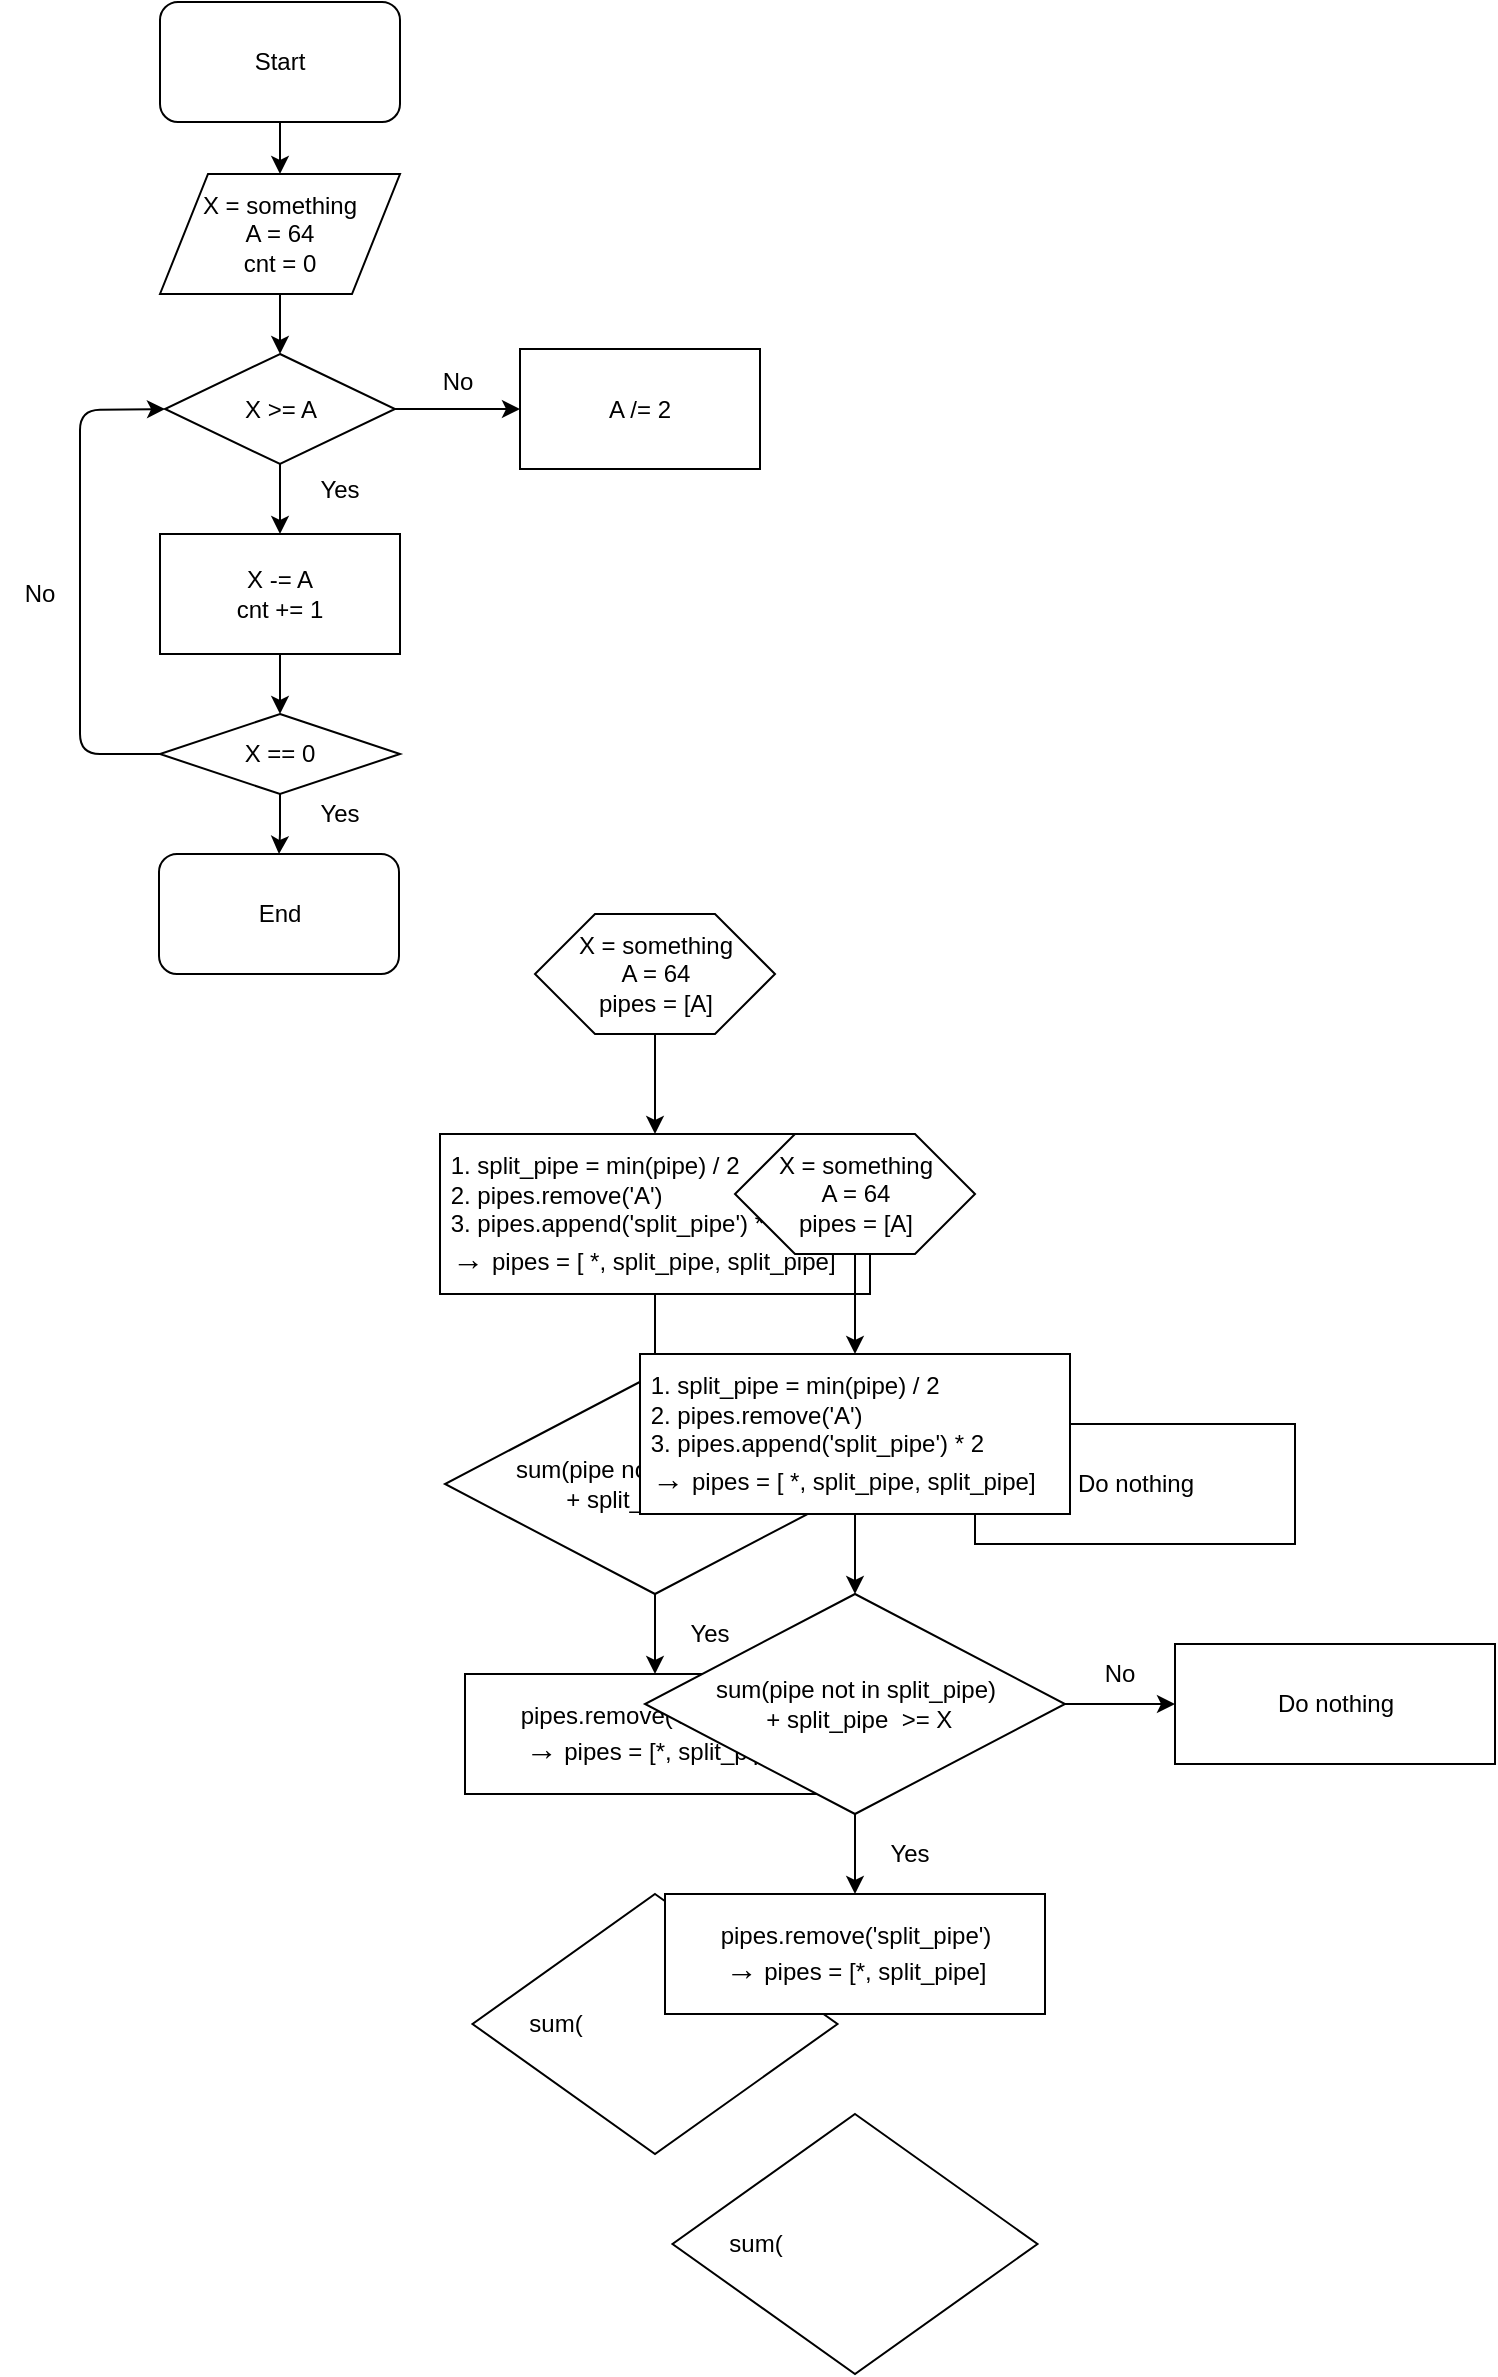 <mxfile version="12.5.1" type="device" pages="3"><diagram id="C5RBs43oDa-KdzZeNtuy" name="Page-1"><mxGraphModel dx="708" dy="520" grid="1" gridSize="10" guides="1" tooltips="1" connect="1" arrows="1" fold="1" page="1" pageScale="1" pageWidth="827" pageHeight="1169" math="0" shadow="0"><root><mxCell id="WIyWlLk6GJQsqaUBKTNV-0"/><mxCell id="WIyWlLk6GJQsqaUBKTNV-1" parent="WIyWlLk6GJQsqaUBKTNV-0"/><mxCell id="C4UZJ8_vL5Lz1lV2O8X6-26" value="" style="edgeStyle=orthogonalEdgeStyle;rounded=0;orthogonalLoop=1;jettySize=auto;html=1;" parent="WIyWlLk6GJQsqaUBKTNV-1" source="C4UZJ8_vL5Lz1lV2O8X6-1" target="C4UZJ8_vL5Lz1lV2O8X6-25" edge="1"><mxGeometry relative="1" as="geometry"/></mxCell><mxCell id="C4UZJ8_vL5Lz1lV2O8X6-28" value="" style="edgeStyle=orthogonalEdgeStyle;rounded=0;orthogonalLoop=1;jettySize=auto;html=1;" parent="WIyWlLk6GJQsqaUBKTNV-1" source="C4UZJ8_vL5Lz1lV2O8X6-1" target="C4UZJ8_vL5Lz1lV2O8X6-27" edge="1"><mxGeometry relative="1" as="geometry"/></mxCell><mxCell id="C4UZJ8_vL5Lz1lV2O8X6-1" value="X &amp;gt;= A" style="rhombus;whiteSpace=wrap;html=1;" parent="WIyWlLk6GJQsqaUBKTNV-1" vertex="1"><mxGeometry x="162.5" y="230" width="115" height="55" as="geometry"/></mxCell><mxCell id="C4UZJ8_vL5Lz1lV2O8X6-21" value="" style="edgeStyle=orthogonalEdgeStyle;rounded=0;orthogonalLoop=1;jettySize=auto;html=1;" parent="WIyWlLk6GJQsqaUBKTNV-1" source="C4UZJ8_vL5Lz1lV2O8X6-20" target="C4UZJ8_vL5Lz1lV2O8X6-1" edge="1"><mxGeometry relative="1" as="geometry"/></mxCell><mxCell id="C4UZJ8_vL5Lz1lV2O8X6-20" value="X = something&lt;br&gt;A = 64&lt;br&gt;cnt = 0" style="shape=parallelogram;perimeter=parallelogramPerimeter;whiteSpace=wrap;html=1;align=center;" parent="WIyWlLk6GJQsqaUBKTNV-1" vertex="1"><mxGeometry x="160" y="140" width="120" height="60" as="geometry"/></mxCell><mxCell id="C4UZJ8_vL5Lz1lV2O8X6-25" value="A /= 2" style="rounded=0;whiteSpace=wrap;html=1;align=center;" parent="WIyWlLk6GJQsqaUBKTNV-1" vertex="1"><mxGeometry x="340" y="227.5" width="120" height="60" as="geometry"/></mxCell><mxCell id="C4UZJ8_vL5Lz1lV2O8X6-31" value="" style="edgeStyle=orthogonalEdgeStyle;rounded=0;orthogonalLoop=1;jettySize=auto;html=1;" parent="WIyWlLk6GJQsqaUBKTNV-1" source="C4UZJ8_vL5Lz1lV2O8X6-27" target="C4UZJ8_vL5Lz1lV2O8X6-30" edge="1"><mxGeometry relative="1" as="geometry"/></mxCell><mxCell id="C4UZJ8_vL5Lz1lV2O8X6-27" value="X -= A&lt;br&gt;cnt += 1" style="rounded=0;whiteSpace=wrap;html=1;align=center;" parent="WIyWlLk6GJQsqaUBKTNV-1" vertex="1"><mxGeometry x="160" y="320" width="120" height="60" as="geometry"/></mxCell><mxCell id="C4UZJ8_vL5Lz1lV2O8X6-40" value="" style="edgeStyle=orthogonalEdgeStyle;rounded=0;orthogonalLoop=1;jettySize=auto;html=1;" parent="WIyWlLk6GJQsqaUBKTNV-1" source="C4UZJ8_vL5Lz1lV2O8X6-30" target="C4UZJ8_vL5Lz1lV2O8X6-32" edge="1"><mxGeometry relative="1" as="geometry"/></mxCell><mxCell id="C4UZJ8_vL5Lz1lV2O8X6-30" value="X == 0" style="rhombus;whiteSpace=wrap;html=1;align=center;" parent="WIyWlLk6GJQsqaUBKTNV-1" vertex="1"><mxGeometry x="160" y="410" width="120" height="40" as="geometry"/></mxCell><mxCell id="C4UZJ8_vL5Lz1lV2O8X6-32" value="End" style="rounded=1;whiteSpace=wrap;html=1;align=center;" parent="WIyWlLk6GJQsqaUBKTNV-1" vertex="1"><mxGeometry x="159.5" y="480" width="120" height="60" as="geometry"/></mxCell><mxCell id="C4UZJ8_vL5Lz1lV2O8X6-35" value="" style="edgeStyle=orthogonalEdgeStyle;rounded=0;orthogonalLoop=1;jettySize=auto;html=1;" parent="WIyWlLk6GJQsqaUBKTNV-1" source="C4UZJ8_vL5Lz1lV2O8X6-34" target="C4UZJ8_vL5Lz1lV2O8X6-20" edge="1"><mxGeometry relative="1" as="geometry"/></mxCell><mxCell id="C4UZJ8_vL5Lz1lV2O8X6-34" value="Start" style="rounded=1;whiteSpace=wrap;html=1;align=center;" parent="WIyWlLk6GJQsqaUBKTNV-1" vertex="1"><mxGeometry x="160" y="54" width="120" height="60" as="geometry"/></mxCell><mxCell id="C4UZJ8_vL5Lz1lV2O8X6-38" value="" style="endArrow=classic;html=1;exitX=0;exitY=0.5;exitDx=0;exitDy=0;entryX=0;entryY=0.5;entryDx=0;entryDy=0;" parent="WIyWlLk6GJQsqaUBKTNV-1" source="C4UZJ8_vL5Lz1lV2O8X6-30" target="C4UZJ8_vL5Lz1lV2O8X6-1" edge="1"><mxGeometry width="50" height="50" relative="1" as="geometry"><mxPoint x="70" y="390" as="sourcePoint"/><mxPoint x="160" y="260" as="targetPoint"/><Array as="points"><mxPoint x="120" y="430"/><mxPoint x="120" y="258"/></Array></mxGeometry></mxCell><UserObject label="No" placeholders="1" name="Variable" id="C4UZJ8_vL5Lz1lV2O8X6-41"><mxCell style="text;html=1;strokeColor=none;fillColor=none;align=center;verticalAlign=middle;whiteSpace=wrap;overflow=hidden;" parent="WIyWlLk6GJQsqaUBKTNV-1" vertex="1"><mxGeometry x="289" y="234" width="40" height="20" as="geometry"/></mxCell></UserObject><UserObject label="Yes" placeholders="1" name="Variable" id="C4UZJ8_vL5Lz1lV2O8X6-42"><mxCell style="text;html=1;strokeColor=none;fillColor=none;align=center;verticalAlign=middle;whiteSpace=wrap;overflow=hidden;" parent="WIyWlLk6GJQsqaUBKTNV-1" vertex="1"><mxGeometry x="230" y="287.5" width="40" height="20" as="geometry"/></mxCell></UserObject><UserObject label="Yes" placeholders="1" name="Variable" id="C4UZJ8_vL5Lz1lV2O8X6-43"><mxCell style="text;html=1;strokeColor=none;fillColor=none;align=center;verticalAlign=middle;whiteSpace=wrap;overflow=hidden;" parent="WIyWlLk6GJQsqaUBKTNV-1" vertex="1"><mxGeometry x="230" y="450" width="40" height="20" as="geometry"/></mxCell></UserObject><UserObject label="No" placeholders="1" name="Variable" id="C4UZJ8_vL5Lz1lV2O8X6-44"><mxCell style="text;html=1;strokeColor=none;fillColor=none;align=center;verticalAlign=middle;whiteSpace=wrap;overflow=hidden;" parent="WIyWlLk6GJQsqaUBKTNV-1" vertex="1"><mxGeometry x="80" y="340" width="40" height="20" as="geometry"/></mxCell></UserObject><mxCell id="C4UZJ8_vL5Lz1lV2O8X6-46" value="" style="edgeStyle=orthogonalEdgeStyle;rounded=0;orthogonalLoop=1;jettySize=auto;html=1;" parent="WIyWlLk6GJQsqaUBKTNV-1" source="C4UZJ8_vL5Lz1lV2O8X6-47" target="C4UZJ8_vL5Lz1lV2O8X6-52" edge="1"><mxGeometry relative="1" as="geometry"/></mxCell><mxCell id="C4UZJ8_vL5Lz1lV2O8X6-47" value="X = something&lt;br&gt;A = 64&lt;br&gt;pipes = [A]" style="shape=hexagon;perimeter=hexagonPerimeter2;whiteSpace=wrap;html=1;" parent="WIyWlLk6GJQsqaUBKTNV-1" vertex="1"><mxGeometry x="347.5" y="510" width="120" height="60" as="geometry"/></mxCell><mxCell id="C4UZJ8_vL5Lz1lV2O8X6-48" value="" style="edgeStyle=orthogonalEdgeStyle;rounded=0;orthogonalLoop=1;jettySize=auto;html=1;fontStyle=1" parent="WIyWlLk6GJQsqaUBKTNV-1" source="C4UZJ8_vL5Lz1lV2O8X6-50" target="C4UZJ8_vL5Lz1lV2O8X6-53" edge="1"><mxGeometry relative="1" as="geometry"/></mxCell><mxCell id="C4UZJ8_vL5Lz1lV2O8X6-49" value="" style="edgeStyle=orthogonalEdgeStyle;rounded=0;orthogonalLoop=1;jettySize=auto;html=1;" parent="WIyWlLk6GJQsqaUBKTNV-1" source="C4UZJ8_vL5Lz1lV2O8X6-50" target="C4UZJ8_vL5Lz1lV2O8X6-55" edge="1"><mxGeometry relative="1" as="geometry"/></mxCell><mxCell id="C4UZJ8_vL5Lz1lV2O8X6-50" value="sum(pipe not in split_pipe)&lt;br&gt;&amp;nbsp;+ split_pipe&amp;nbsp; &amp;gt;= X" style="rhombus;whiteSpace=wrap;html=1;" parent="WIyWlLk6GJQsqaUBKTNV-1" vertex="1"><mxGeometry x="302.5" y="740" width="210" height="110" as="geometry"/></mxCell><mxCell id="C4UZJ8_vL5Lz1lV2O8X6-51" value="" style="edgeStyle=orthogonalEdgeStyle;rounded=0;orthogonalLoop=1;jettySize=auto;html=1;" parent="WIyWlLk6GJQsqaUBKTNV-1" source="C4UZJ8_vL5Lz1lV2O8X6-52" target="C4UZJ8_vL5Lz1lV2O8X6-50" edge="1"><mxGeometry relative="1" as="geometry"/></mxCell><mxCell id="C4UZJ8_vL5Lz1lV2O8X6-52" value="&amp;nbsp;1. split_pipe = min(pipe) / 2&lt;br&gt;&amp;nbsp;2. pipes.remove('A')&lt;br&gt;&amp;nbsp;3. pipes.append('split_pipe') * 2&lt;br&gt;&lt;span style=&quot;font-family: &amp;#34;malgun gothic&amp;#34; ; font-size: 16px ; background-color: rgb(255 , 255 , 255)&quot;&gt;&amp;nbsp;→&amp;nbsp;&lt;/span&gt;pipes = [ *, split_pipe, split_pipe]" style="rounded=0;whiteSpace=wrap;html=1;align=left;" parent="WIyWlLk6GJQsqaUBKTNV-1" vertex="1"><mxGeometry x="300" y="620" width="215" height="80" as="geometry"/></mxCell><mxCell id="C4UZJ8_vL5Lz1lV2O8X6-53" value="Do nothing" style="rounded=0;whiteSpace=wrap;html=1;" parent="WIyWlLk6GJQsqaUBKTNV-1" vertex="1"><mxGeometry x="567.5" y="765" width="160" height="60" as="geometry"/></mxCell><mxCell id="C4UZJ8_vL5Lz1lV2O8X6-54" value="No" style="text;html=1;strokeColor=none;fillColor=none;align=center;verticalAlign=middle;whiteSpace=wrap;rounded=0;" parent="WIyWlLk6GJQsqaUBKTNV-1" vertex="1"><mxGeometry x="519.5" y="770" width="40" height="20" as="geometry"/></mxCell><mxCell id="C4UZJ8_vL5Lz1lV2O8X6-55" value="pipes.remove('split_pipe')&lt;br&gt;&lt;span style=&quot;font-family: &amp;#34;malgun gothic&amp;#34; ; font-size: 16px ; background-color: rgb(255 , 255 , 255)&quot;&gt;→&lt;/span&gt;&amp;nbsp;pipes = [*, split_pipe]" style="rounded=0;whiteSpace=wrap;html=1;" parent="WIyWlLk6GJQsqaUBKTNV-1" vertex="1"><mxGeometry x="312.5" y="890" width="190" height="60" as="geometry"/></mxCell><mxCell id="C4UZJ8_vL5Lz1lV2O8X6-56" value="Yes" style="text;html=1;strokeColor=none;fillColor=none;align=center;verticalAlign=middle;whiteSpace=wrap;rounded=0;" parent="WIyWlLk6GJQsqaUBKTNV-1" vertex="1"><mxGeometry x="414.5" y="860" width="40" height="20" as="geometry"/></mxCell><mxCell id="C4UZJ8_vL5Lz1lV2O8X6-57" value="&amp;nbsp; &amp;nbsp; &amp;nbsp; &amp;nbsp; sum(" style="rhombus;whiteSpace=wrap;html=1;align=left;" parent="WIyWlLk6GJQsqaUBKTNV-1" vertex="1"><mxGeometry x="316.25" y="1000" width="182.5" height="130" as="geometry"/></mxCell><mxCell id="C4UZJ8_vL5Lz1lV2O8X6-58" value="" style="edgeStyle=orthogonalEdgeStyle;rounded=0;orthogonalLoop=1;jettySize=auto;html=1;" parent="WIyWlLk6GJQsqaUBKTNV-1" source="C4UZJ8_vL5Lz1lV2O8X6-59" target="C4UZJ8_vL5Lz1lV2O8X6-64" edge="1"><mxGeometry relative="1" as="geometry"/></mxCell><mxCell id="C4UZJ8_vL5Lz1lV2O8X6-59" value="X = something&lt;br&gt;A = 64&lt;br&gt;pipes = [A]" style="shape=hexagon;perimeter=hexagonPerimeter2;whiteSpace=wrap;html=1;" parent="WIyWlLk6GJQsqaUBKTNV-1" vertex="1"><mxGeometry x="447.5" y="620" width="120" height="60" as="geometry"/></mxCell><mxCell id="C4UZJ8_vL5Lz1lV2O8X6-60" value="" style="edgeStyle=orthogonalEdgeStyle;rounded=0;orthogonalLoop=1;jettySize=auto;html=1;fontStyle=1" parent="WIyWlLk6GJQsqaUBKTNV-1" source="C4UZJ8_vL5Lz1lV2O8X6-62" target="C4UZJ8_vL5Lz1lV2O8X6-65" edge="1"><mxGeometry relative="1" as="geometry"/></mxCell><mxCell id="C4UZJ8_vL5Lz1lV2O8X6-61" value="" style="edgeStyle=orthogonalEdgeStyle;rounded=0;orthogonalLoop=1;jettySize=auto;html=1;" parent="WIyWlLk6GJQsqaUBKTNV-1" source="C4UZJ8_vL5Lz1lV2O8X6-62" target="C4UZJ8_vL5Lz1lV2O8X6-67" edge="1"><mxGeometry relative="1" as="geometry"/></mxCell><mxCell id="C4UZJ8_vL5Lz1lV2O8X6-62" value="sum(pipe not in split_pipe)&lt;br&gt;&amp;nbsp;+ split_pipe&amp;nbsp; &amp;gt;= X" style="rhombus;whiteSpace=wrap;html=1;" parent="WIyWlLk6GJQsqaUBKTNV-1" vertex="1"><mxGeometry x="402.5" y="850" width="210" height="110" as="geometry"/></mxCell><mxCell id="C4UZJ8_vL5Lz1lV2O8X6-63" value="" style="edgeStyle=orthogonalEdgeStyle;rounded=0;orthogonalLoop=1;jettySize=auto;html=1;" parent="WIyWlLk6GJQsqaUBKTNV-1" source="C4UZJ8_vL5Lz1lV2O8X6-64" target="C4UZJ8_vL5Lz1lV2O8X6-62" edge="1"><mxGeometry relative="1" as="geometry"/></mxCell><mxCell id="C4UZJ8_vL5Lz1lV2O8X6-64" value="&amp;nbsp;1. split_pipe = min(pipe) / 2&lt;br&gt;&amp;nbsp;2. pipes.remove('A')&lt;br&gt;&amp;nbsp;3. pipes.append('split_pipe') * 2&lt;br&gt;&lt;span style=&quot;font-family: &amp;#34;malgun gothic&amp;#34; ; font-size: 16px ; background-color: rgb(255 , 255 , 255)&quot;&gt;&amp;nbsp;→&amp;nbsp;&lt;/span&gt;pipes = [ *, split_pipe, split_pipe]" style="rounded=0;whiteSpace=wrap;html=1;align=left;" parent="WIyWlLk6GJQsqaUBKTNV-1" vertex="1"><mxGeometry x="400" y="730" width="215" height="80" as="geometry"/></mxCell><mxCell id="C4UZJ8_vL5Lz1lV2O8X6-65" value="Do nothing" style="rounded=0;whiteSpace=wrap;html=1;" parent="WIyWlLk6GJQsqaUBKTNV-1" vertex="1"><mxGeometry x="667.5" y="875" width="160" height="60" as="geometry"/></mxCell><mxCell id="C4UZJ8_vL5Lz1lV2O8X6-66" value="No" style="text;html=1;strokeColor=none;fillColor=none;align=center;verticalAlign=middle;whiteSpace=wrap;rounded=0;" parent="WIyWlLk6GJQsqaUBKTNV-1" vertex="1"><mxGeometry x="619.5" y="880" width="40" height="20" as="geometry"/></mxCell><mxCell id="C4UZJ8_vL5Lz1lV2O8X6-67" value="pipes.remove('split_pipe')&lt;br&gt;&lt;span style=&quot;font-family: &amp;#34;malgun gothic&amp;#34; ; font-size: 16px ; background-color: rgb(255 , 255 , 255)&quot;&gt;→&lt;/span&gt;&amp;nbsp;pipes = [*, split_pipe]" style="rounded=0;whiteSpace=wrap;html=1;" parent="WIyWlLk6GJQsqaUBKTNV-1" vertex="1"><mxGeometry x="412.5" y="1000" width="190" height="60" as="geometry"/></mxCell><mxCell id="C4UZJ8_vL5Lz1lV2O8X6-68" value="Yes" style="text;html=1;strokeColor=none;fillColor=none;align=center;verticalAlign=middle;whiteSpace=wrap;rounded=0;" parent="WIyWlLk6GJQsqaUBKTNV-1" vertex="1"><mxGeometry x="514.5" y="970" width="40" height="20" as="geometry"/></mxCell><mxCell id="C4UZJ8_vL5Lz1lV2O8X6-69" value="&amp;nbsp; &amp;nbsp; &amp;nbsp; &amp;nbsp; sum(" style="rhombus;whiteSpace=wrap;html=1;align=left;" parent="WIyWlLk6GJQsqaUBKTNV-1" vertex="1"><mxGeometry x="416.25" y="1110" width="182.5" height="130" as="geometry"/></mxCell></root></mxGraphModel></diagram><diagram id="Fb5DYFmFct9RbKdPpD-F" name="Page-2"><mxGraphModel dx="491" dy="612" grid="1" gridSize="10" guides="1" tooltips="1" connect="1" arrows="1" fold="1" page="1" pageScale="1" pageWidth="827" pageHeight="1169" math="0" shadow="0"><root><mxCell id="T9YzOHtTXkRFQclpdrRI-0"/><mxCell id="T9YzOHtTXkRFQclpdrRI-1" parent="T9YzOHtTXkRFQclpdrRI-0"/><mxCell id="T9YzOHtTXkRFQclpdrRI-2" value="" style="edgeStyle=orthogonalEdgeStyle;rounded=0;orthogonalLoop=1;jettySize=auto;html=1;" edge="1" parent="T9YzOHtTXkRFQclpdrRI-1" source="T9YzOHtTXkRFQclpdrRI-3" target="T9YzOHtTXkRFQclpdrRI-8"><mxGeometry relative="1" as="geometry"/></mxCell><mxCell id="T9YzOHtTXkRFQclpdrRI-3" value="X = something&lt;br&gt;A = 64&lt;br&gt;pipes = [A]" style="shape=hexagon;perimeter=hexagonPerimeter2;whiteSpace=wrap;html=1;" vertex="1" parent="T9YzOHtTXkRFQclpdrRI-1"><mxGeometry x="397.5" y="200" width="120" height="60" as="geometry"/></mxCell><mxCell id="T9YzOHtTXkRFQclpdrRI-4" value="" style="edgeStyle=orthogonalEdgeStyle;rounded=0;orthogonalLoop=1;jettySize=auto;html=1;fontStyle=1" edge="1" parent="T9YzOHtTXkRFQclpdrRI-1" source="T9YzOHtTXkRFQclpdrRI-6" target="T9YzOHtTXkRFQclpdrRI-9"><mxGeometry relative="1" as="geometry"/></mxCell><mxCell id="T9YzOHtTXkRFQclpdrRI-5" value="" style="edgeStyle=orthogonalEdgeStyle;rounded=0;orthogonalLoop=1;jettySize=auto;html=1;" edge="1" parent="T9YzOHtTXkRFQclpdrRI-1" source="T9YzOHtTXkRFQclpdrRI-6" target="T9YzOHtTXkRFQclpdrRI-11"><mxGeometry relative="1" as="geometry"/></mxCell><mxCell id="T9YzOHtTXkRFQclpdrRI-6" value="sum(pipe not in split_pipe)&lt;br&gt;&amp;nbsp;+ split_pipe&amp;nbsp; &amp;gt;= X" style="rhombus;whiteSpace=wrap;html=1;" vertex="1" parent="T9YzOHtTXkRFQclpdrRI-1"><mxGeometry x="352.5" y="430" width="210" height="110" as="geometry"/></mxCell><mxCell id="T9YzOHtTXkRFQclpdrRI-7" value="" style="edgeStyle=orthogonalEdgeStyle;rounded=0;orthogonalLoop=1;jettySize=auto;html=1;" edge="1" parent="T9YzOHtTXkRFQclpdrRI-1" source="T9YzOHtTXkRFQclpdrRI-8" target="T9YzOHtTXkRFQclpdrRI-6"><mxGeometry relative="1" as="geometry"/></mxCell><mxCell id="T9YzOHtTXkRFQclpdrRI-8" value="&amp;nbsp;1. split_pipe = min(pipe) / 2&lt;br&gt;&amp;nbsp;2. pipes.remove('A')&lt;br&gt;&amp;nbsp;3. pipes.append('split_pipe') * 2&lt;br&gt;&lt;span style=&quot;font-family: &amp;#34;malgun gothic&amp;#34; ; font-size: 16px ; background-color: rgb(255 , 255 , 255)&quot;&gt;&amp;nbsp;→&amp;nbsp;&lt;/span&gt;pipes = [ *, split_pipe, split_pipe]" style="rounded=0;whiteSpace=wrap;html=1;align=left;" vertex="1" parent="T9YzOHtTXkRFQclpdrRI-1"><mxGeometry x="350" y="310" width="215" height="80" as="geometry"/></mxCell><mxCell id="T9YzOHtTXkRFQclpdrRI-9" value="Do nothing" style="rounded=0;whiteSpace=wrap;html=1;" vertex="1" parent="T9YzOHtTXkRFQclpdrRI-1"><mxGeometry x="617.5" y="455" width="160" height="60" as="geometry"/></mxCell><mxCell id="T9YzOHtTXkRFQclpdrRI-10" value="No" style="text;html=1;strokeColor=none;fillColor=none;align=center;verticalAlign=middle;whiteSpace=wrap;rounded=0;" vertex="1" parent="T9YzOHtTXkRFQclpdrRI-1"><mxGeometry x="569.5" y="460" width="40" height="20" as="geometry"/></mxCell><mxCell id="T9YzOHtTXkRFQclpdrRI-11" value="pipes.remove('split_pipe')&lt;br&gt;&lt;span style=&quot;font-family: &amp;#34;malgun gothic&amp;#34; ; font-size: 16px ; background-color: rgb(255 , 255 , 255)&quot;&gt;→&lt;/span&gt;&amp;nbsp;pipes = [*, split_pipe]" style="rounded=0;whiteSpace=wrap;html=1;" vertex="1" parent="T9YzOHtTXkRFQclpdrRI-1"><mxGeometry x="362.5" y="580" width="190" height="60" as="geometry"/></mxCell><mxCell id="T9YzOHtTXkRFQclpdrRI-12" value="Yes" style="text;html=1;strokeColor=none;fillColor=none;align=center;verticalAlign=middle;whiteSpace=wrap;rounded=0;" vertex="1" parent="T9YzOHtTXkRFQclpdrRI-1"><mxGeometry x="464.5" y="550" width="40" height="20" as="geometry"/></mxCell><mxCell id="T9YzOHtTXkRFQclpdrRI-13" value="&amp;nbsp; &amp;nbsp; &amp;nbsp; &amp;nbsp; sum(" style="rhombus;whiteSpace=wrap;html=1;align=left;" vertex="1" parent="T9YzOHtTXkRFQclpdrRI-1"><mxGeometry x="362.5" y="670" width="182.5" height="130" as="geometry"/></mxCell></root></mxGraphModel></diagram><diagram id="XAphFLbG1ZRt_c33Qszn" name="Page-3"><mxGraphModel dx="1238" dy="625" grid="1" gridSize="10" guides="1" tooltips="1" connect="1" arrows="1" fold="1" page="1" pageScale="1" pageWidth="827" pageHeight="1169" math="0" shadow="0"><root><mxCell id="_W5cRb3JZwhDVdkNV0RC-0"/><mxCell id="_W5cRb3JZwhDVdkNV0RC-1" parent="_W5cRb3JZwhDVdkNV0RC-0"/><mxCell id="_W5cRb3JZwhDVdkNV0RC-5" value="" style="edgeStyle=orthogonalEdgeStyle;rounded=0;orthogonalLoop=1;jettySize=auto;html=1;" parent="_W5cRb3JZwhDVdkNV0RC-1" source="_W5cRb3JZwhDVdkNV0RC-3" target="_W5cRb3JZwhDVdkNV0RC-4" edge="1"><mxGeometry relative="1" as="geometry"/></mxCell><mxCell id="_W5cRb3JZwhDVdkNV0RC-3" value="Start" style="rounded=1;whiteSpace=wrap;html=1;align=center;" parent="_W5cRb3JZwhDVdkNV0RC-1" vertex="1"><mxGeometry x="80" y="110" width="120" height="30" as="geometry"/></mxCell><mxCell id="75VhgDPRb1HjakLqq3cf-1" value="" style="edgeStyle=orthogonalEdgeStyle;rounded=0;orthogonalLoop=1;jettySize=auto;html=1;" edge="1" parent="_W5cRb3JZwhDVdkNV0RC-1" source="_W5cRb3JZwhDVdkNV0RC-4" target="75VhgDPRb1HjakLqq3cf-0"><mxGeometry relative="1" as="geometry"/></mxCell><mxCell id="_W5cRb3JZwhDVdkNV0RC-4" value="N = something" style="shape=parallelogram;perimeter=parallelogramPerimeter;whiteSpace=wrap;html=1;align=center;" parent="_W5cRb3JZwhDVdkNV0RC-1" vertex="1"><mxGeometry x="80" y="160" width="120" height="40" as="geometry"/></mxCell><mxCell id="_W5cRb3JZwhDVdkNV0RC-9" value="" style="edgeStyle=orthogonalEdgeStyle;rounded=0;orthogonalLoop=1;jettySize=auto;html=1;" parent="_W5cRb3JZwhDVdkNV0RC-1" source="_W5cRb3JZwhDVdkNV0RC-6" target="_W5cRb3JZwhDVdkNV0RC-8" edge="1"><mxGeometry relative="1" as="geometry"/></mxCell><mxCell id="_W5cRb3JZwhDVdkNV0RC-6" value="1. Cards = Deque();&lt;br&gt;2. for(int i = N; i &amp;gt;= 1; i--){&lt;br&gt;&amp;nbsp; &amp;nbsp; &amp;nbsp; &amp;nbsp; &amp;nbsp; &amp;nbsp; Cards.insertRear(i);&lt;br&gt;&amp;nbsp; &amp;nbsp; &amp;nbsp;}&lt;br&gt;&amp;nbsp; &amp;nbsp; &amp;nbsp;// [N,N-1, ... 1]" style="rounded=0;whiteSpace=wrap;html=1;align=left;" parent="_W5cRb3JZwhDVdkNV0RC-1" vertex="1"><mxGeometry x="58.75" y="330" width="162.5" height="70" as="geometry"/></mxCell><mxCell id="_W5cRb3JZwhDVdkNV0RC-26" value="" style="edgeStyle=orthogonalEdgeStyle;rounded=0;orthogonalLoop=1;jettySize=auto;html=1;" parent="_W5cRb3JZwhDVdkNV0RC-1" source="_W5cRb3JZwhDVdkNV0RC-8" target="_W5cRb3JZwhDVdkNV0RC-10" edge="1"><mxGeometry relative="1" as="geometry"/></mxCell><mxCell id="_W5cRb3JZwhDVdkNV0RC-8" value="1. Cards.deleteRear()&lt;br&gt;&lt;div&gt;&lt;span&gt;2. result = Cards.deleteRear&lt;/span&gt;&lt;span&gt;();&lt;/span&gt;&lt;/div&gt;" style="rounded=0;whiteSpace=wrap;html=1;align=left;" parent="_W5cRb3JZwhDVdkNV0RC-1" vertex="1"><mxGeometry x="54" y="430" width="172.75" height="40" as="geometry"/></mxCell><mxCell id="_W5cRb3JZwhDVdkNV0RC-27" value="" style="edgeStyle=orthogonalEdgeStyle;rounded=0;orthogonalLoop=1;jettySize=auto;html=1;" parent="_W5cRb3JZwhDVdkNV0RC-1" source="_W5cRb3JZwhDVdkNV0RC-10" target="_W5cRb3JZwhDVdkNV0RC-13" edge="1"><mxGeometry relative="1" as="geometry"/></mxCell><mxCell id="_W5cRb3JZwhDVdkNV0RC-34" value="" style="edgeStyle=orthogonalEdgeStyle;rounded=0;orthogonalLoop=1;jettySize=auto;html=1;entryX=0.5;entryY=1;entryDx=0;entryDy=0;" parent="_W5cRb3JZwhDVdkNV0RC-1" source="_W5cRb3JZwhDVdkNV0RC-10" target="_W5cRb3JZwhDVdkNV0RC-25" edge="1"><mxGeometry relative="1" as="geometry"><mxPoint x="290.25" y="530" as="targetPoint"/></mxGeometry></mxCell><mxCell id="_W5cRb3JZwhDVdkNV0RC-10" value="Cards.isEmpty()" style="rhombus;whiteSpace=wrap;html=1;align=center;" parent="_W5cRb3JZwhDVdkNV0RC-1" vertex="1"><mxGeometry x="70.25" y="500" width="140" height="60" as="geometry"/></mxCell><mxCell id="_W5cRb3JZwhDVdkNV0RC-12" value="End" style="rounded=1;whiteSpace=wrap;html=1;align=center;" parent="_W5cRb3JZwhDVdkNV0RC-1" vertex="1"><mxGeometry x="80.25" y="670" width="120" height="33" as="geometry"/></mxCell><mxCell id="_W5cRb3JZwhDVdkNV0RC-13" value="result" style="shape=document;whiteSpace=wrap;html=1;boundedLbl=1;align=center;" parent="_W5cRb3JZwhDVdkNV0RC-1" vertex="1"><mxGeometry x="80.25" y="590" width="120" height="50" as="geometry"/></mxCell><mxCell id="_W5cRb3JZwhDVdkNV0RC-24" value="Yes" style="text;html=1;strokeColor=none;fillColor=none;align=center;verticalAlign=middle;whiteSpace=wrap;rounded=0;" parent="_W5cRb3JZwhDVdkNV0RC-1" vertex="1"><mxGeometry x="150" y="560" width="40" height="20" as="geometry"/></mxCell><mxCell id="_W5cRb3JZwhDVdkNV0RC-35" value="" style="edgeStyle=orthogonalEdgeStyle;rounded=0;orthogonalLoop=1;jettySize=auto;html=1;" parent="_W5cRb3JZwhDVdkNV0RC-1" source="_W5cRb3JZwhDVdkNV0RC-25" target="_W5cRb3JZwhDVdkNV0RC-8" edge="1"><mxGeometry relative="1" as="geometry"/></mxCell><mxCell id="_W5cRb3JZwhDVdkNV0RC-25" value="&lt;div style=&quot;text-align: left&quot;&gt;Cards.insertFront(result)&lt;/div&gt;" style="rounded=0;whiteSpace=wrap;html=1;align=center;" parent="_W5cRb3JZwhDVdkNV0RC-1" vertex="1"><mxGeometry x="320" y="420" width="180" height="60" as="geometry"/></mxCell><mxCell id="_W5cRb3JZwhDVdkNV0RC-36" value="No" style="text;html=1;strokeColor=none;fillColor=none;align=center;verticalAlign=middle;whiteSpace=wrap;rounded=0;" parent="_W5cRb3JZwhDVdkNV0RC-1" vertex="1"><mxGeometry x="260" y="510" width="40" height="20" as="geometry"/></mxCell><mxCell id="_W5cRb3JZwhDVdkNV0RC-39" value="" style="endArrow=classic;html=1;entryX=0.5;entryY=0;entryDx=0;entryDy=0;" parent="_W5cRb3JZwhDVdkNV0RC-1" target="_W5cRb3JZwhDVdkNV0RC-12" edge="1"><mxGeometry width="50" height="50" relative="1" as="geometry"><mxPoint x="140" y="636" as="sourcePoint"/><mxPoint x="110" y="730" as="targetPoint"/><Array as="points"/></mxGeometry></mxCell><mxCell id="75VhgDPRb1HjakLqq3cf-2" value="" style="edgeStyle=orthogonalEdgeStyle;rounded=0;orthogonalLoop=1;jettySize=auto;html=1;" edge="1" parent="_W5cRb3JZwhDVdkNV0RC-1" source="75VhgDPRb1HjakLqq3cf-0" target="_W5cRb3JZwhDVdkNV0RC-6"><mxGeometry relative="1" as="geometry"/></mxCell><mxCell id="75VhgDPRb1HjakLqq3cf-6" value="" style="edgeStyle=orthogonalEdgeStyle;rounded=0;orthogonalLoop=1;jettySize=auto;html=1;" edge="1" parent="_W5cRb3JZwhDVdkNV0RC-1" source="75VhgDPRb1HjakLqq3cf-0" target="75VhgDPRb1HjakLqq3cf-5"><mxGeometry relative="1" as="geometry"/></mxCell><mxCell id="75VhgDPRb1HjakLqq3cf-0" value="N == 1 OR &lt;br&gt;N ==2" style="rhombus;whiteSpace=wrap;html=1;" vertex="1" parent="_W5cRb3JZwhDVdkNV0RC-1"><mxGeometry x="62.5" y="220" width="155" height="80" as="geometry"/></mxCell><mxCell id="75VhgDPRb1HjakLqq3cf-5" value="N" style="shape=document;whiteSpace=wrap;html=1;boundedLbl=1;" vertex="1" parent="_W5cRb3JZwhDVdkNV0RC-1"><mxGeometry x="260" y="235" width="120" height="50" as="geometry"/></mxCell><mxCell id="75VhgDPRb1HjakLqq3cf-7" value="" style="endArrow=classic;html=1;exitX=1;exitY=0.5;exitDx=0;exitDy=0;entryX=1;entryY=0.5;entryDx=0;entryDy=0;" edge="1" parent="_W5cRb3JZwhDVdkNV0RC-1" source="75VhgDPRb1HjakLqq3cf-5" target="_W5cRb3JZwhDVdkNV0RC-12"><mxGeometry width="50" height="50" relative="1" as="geometry"><mxPoint x="50" y="770" as="sourcePoint"/><mxPoint x="100" y="720" as="targetPoint"/><Array as="points"><mxPoint x="530" y="260"/><mxPoint x="530" y="680"/></Array></mxGeometry></mxCell></root></mxGraphModel></diagram></mxfile>